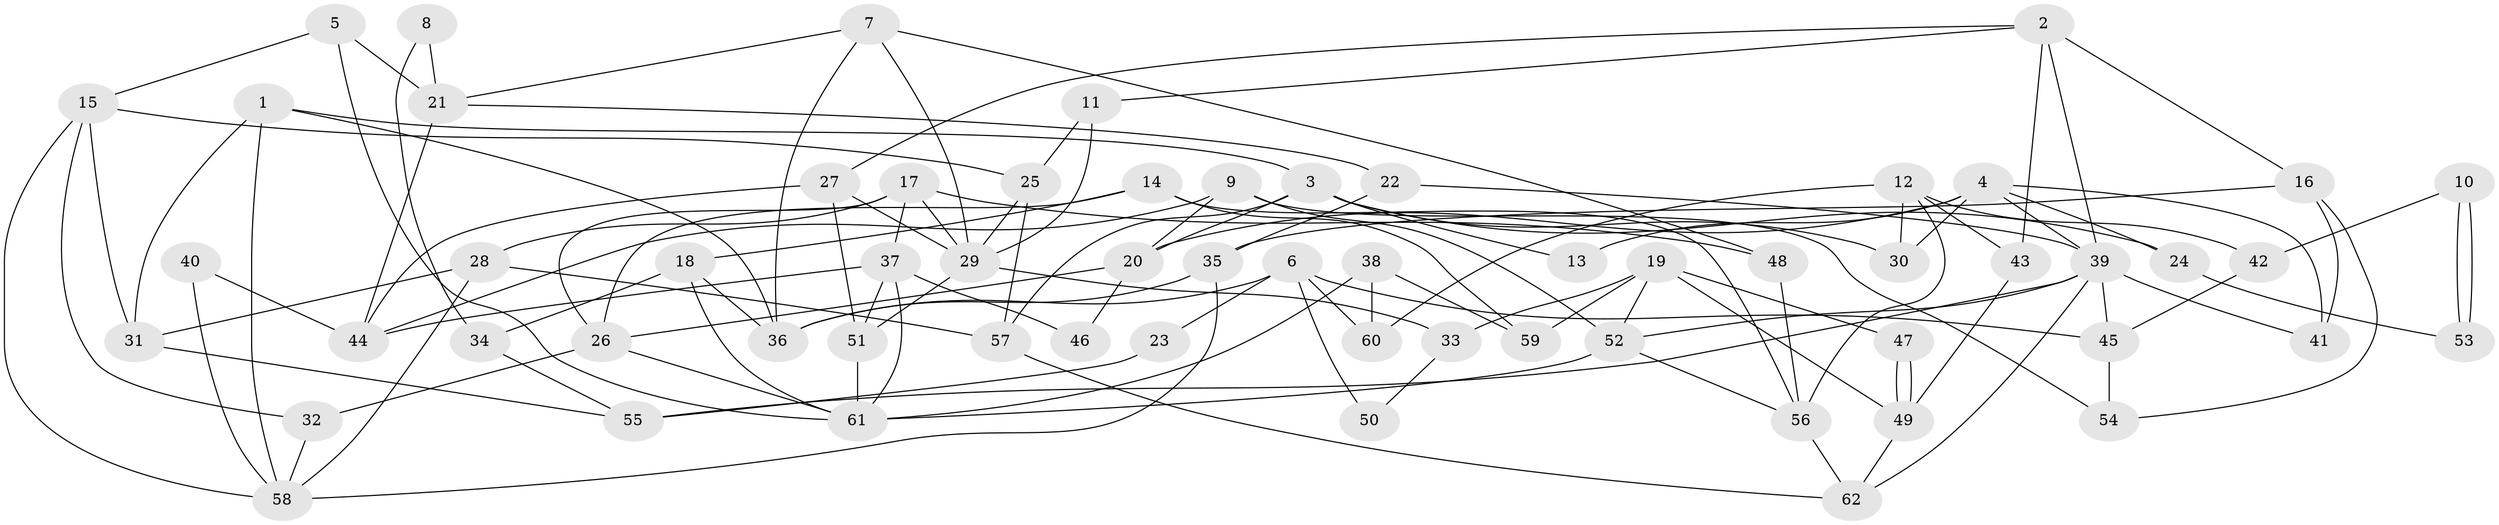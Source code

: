 // Generated by graph-tools (version 1.1) at 2025/26/03/09/25 03:26:11]
// undirected, 62 vertices, 124 edges
graph export_dot {
graph [start="1"]
  node [color=gray90,style=filled];
  1;
  2;
  3;
  4;
  5;
  6;
  7;
  8;
  9;
  10;
  11;
  12;
  13;
  14;
  15;
  16;
  17;
  18;
  19;
  20;
  21;
  22;
  23;
  24;
  25;
  26;
  27;
  28;
  29;
  30;
  31;
  32;
  33;
  34;
  35;
  36;
  37;
  38;
  39;
  40;
  41;
  42;
  43;
  44;
  45;
  46;
  47;
  48;
  49;
  50;
  51;
  52;
  53;
  54;
  55;
  56;
  57;
  58;
  59;
  60;
  61;
  62;
  1 -- 58;
  1 -- 36;
  1 -- 3;
  1 -- 31;
  2 -- 11;
  2 -- 27;
  2 -- 16;
  2 -- 39;
  2 -- 43;
  3 -- 20;
  3 -- 13;
  3 -- 24;
  3 -- 30;
  3 -- 57;
  4 -- 41;
  4 -- 30;
  4 -- 13;
  4 -- 20;
  4 -- 24;
  4 -- 39;
  5 -- 61;
  5 -- 15;
  5 -- 21;
  6 -- 60;
  6 -- 36;
  6 -- 23;
  6 -- 45;
  6 -- 50;
  7 -- 29;
  7 -- 36;
  7 -- 21;
  7 -- 48;
  8 -- 34;
  8 -- 21;
  9 -- 52;
  9 -- 44;
  9 -- 20;
  9 -- 54;
  10 -- 53;
  10 -- 53;
  10 -- 42;
  11 -- 29;
  11 -- 25;
  12 -- 56;
  12 -- 43;
  12 -- 30;
  12 -- 42;
  12 -- 60;
  14 -- 56;
  14 -- 26;
  14 -- 18;
  14 -- 59;
  15 -- 58;
  15 -- 32;
  15 -- 25;
  15 -- 31;
  16 -- 54;
  16 -- 35;
  16 -- 41;
  17 -- 37;
  17 -- 28;
  17 -- 26;
  17 -- 29;
  17 -- 48;
  18 -- 61;
  18 -- 34;
  18 -- 36;
  19 -- 52;
  19 -- 49;
  19 -- 33;
  19 -- 47;
  19 -- 59;
  20 -- 26;
  20 -- 46;
  21 -- 22;
  21 -- 44;
  22 -- 39;
  22 -- 35;
  23 -- 55;
  24 -- 53;
  25 -- 29;
  25 -- 57;
  26 -- 32;
  26 -- 61;
  27 -- 51;
  27 -- 29;
  27 -- 44;
  28 -- 57;
  28 -- 31;
  28 -- 58;
  29 -- 51;
  29 -- 33;
  31 -- 55;
  32 -- 58;
  33 -- 50;
  34 -- 55;
  35 -- 36;
  35 -- 58;
  37 -- 44;
  37 -- 61;
  37 -- 46;
  37 -- 51;
  38 -- 59;
  38 -- 61;
  38 -- 60;
  39 -- 41;
  39 -- 45;
  39 -- 52;
  39 -- 55;
  39 -- 62;
  40 -- 58;
  40 -- 44;
  42 -- 45;
  43 -- 49;
  45 -- 54;
  47 -- 49;
  47 -- 49;
  48 -- 56;
  49 -- 62;
  51 -- 61;
  52 -- 56;
  52 -- 61;
  56 -- 62;
  57 -- 62;
}
